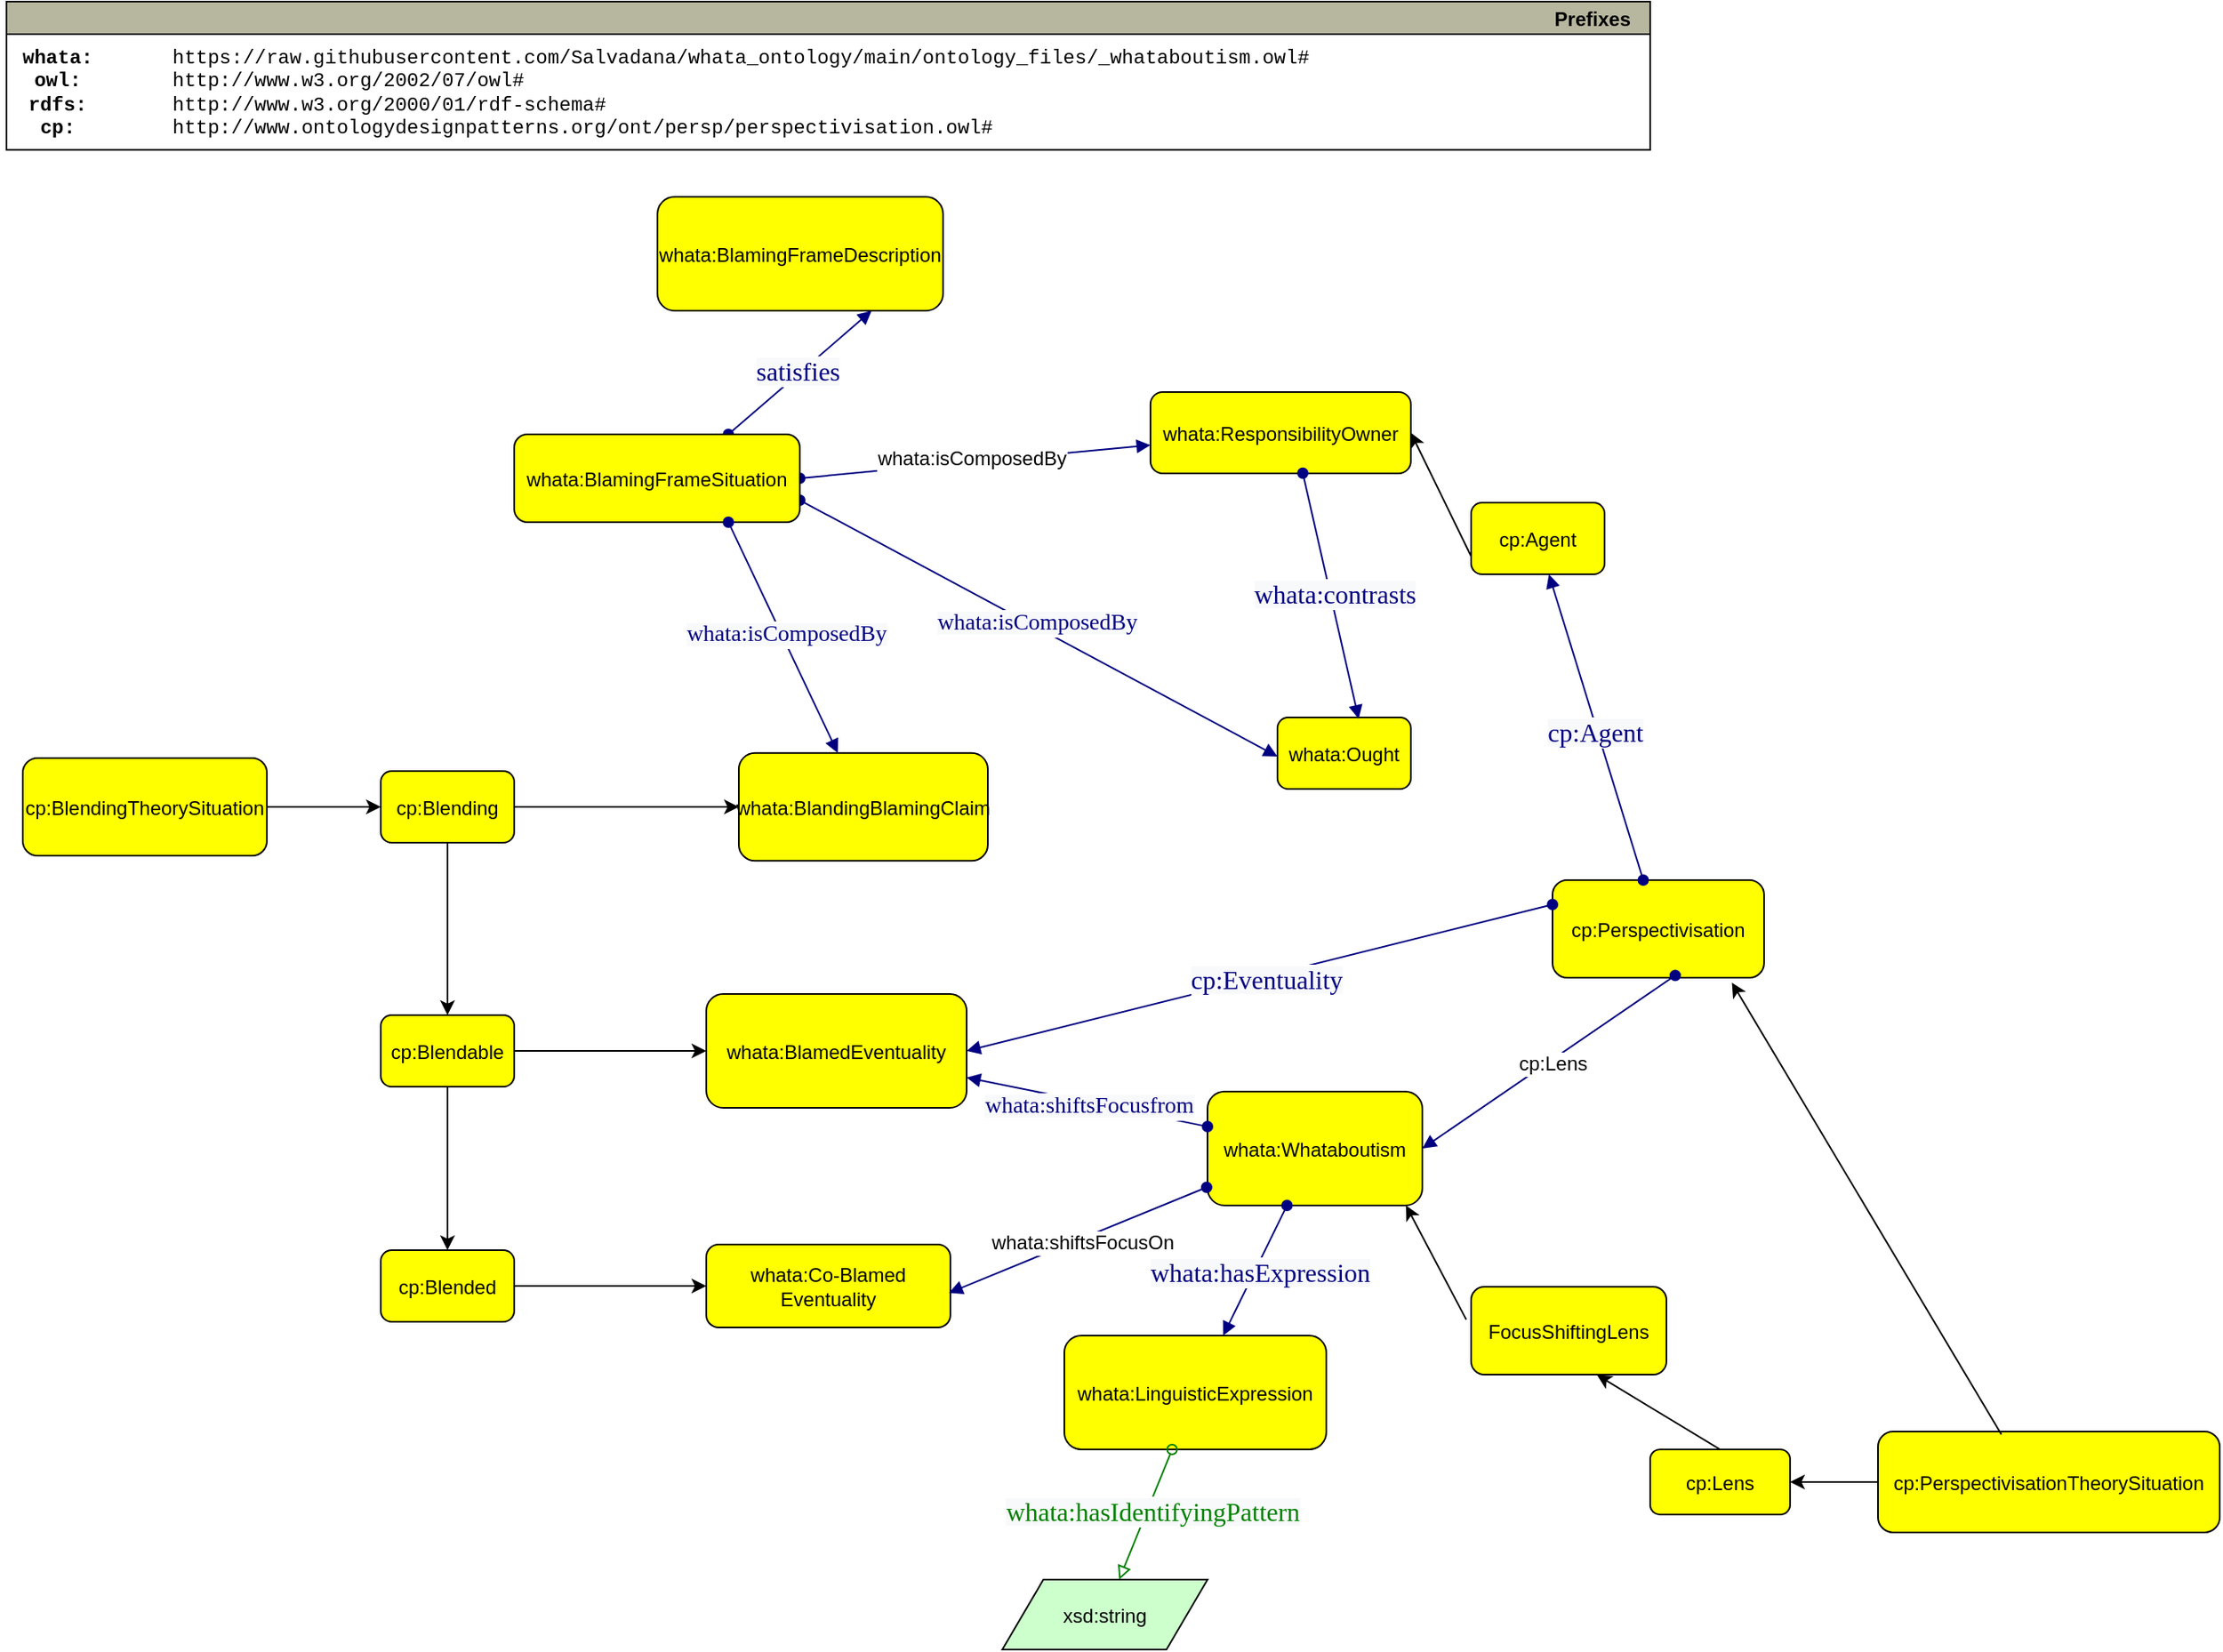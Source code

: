 <mxfile version="24.4.0" type="device">
  <diagram id="R2lEEEUBdFMjLlhIrx00" name="Page-1">
    <mxGraphModel dx="1954" dy="2282" grid="1" gridSize="10" guides="1" tooltips="1" connect="1" arrows="1" fold="1" page="1" pageScale="1" pageWidth="850" pageHeight="1100" math="0" shadow="0" extFonts="Permanent Marker^https://fonts.googleapis.com/css?family=Permanent+Marker">
      <root>
        <mxCell id="0" />
        <mxCell id="1" parent="0" />
        <mxCell id="LqP2NPi9a7aLQYuPG1_W-1" value="whata:BlandingBlamingClaim" style="graphMlID=n4;shape=rect;rounded=1;arcsize=30;fillColor=#ffff00;strokeColor=#000000;strokeWidth=1.0" parent="1" vertex="1">
          <mxGeometry x="340" y="91.88" width="153" height="66.25" as="geometry" />
        </mxCell>
        <mxCell id="LqP2NPi9a7aLQYuPG1_W-2" value="whata:BlamedEventuality" style="graphMlID=n4;shape=rect;rounded=1;arcsize=30;fillColor=#ffff00;strokeColor=#000000;strokeWidth=1.0" parent="1" vertex="1">
          <mxGeometry x="320" y="240" width="160" height="70" as="geometry" />
        </mxCell>
        <mxCell id="LqP2NPi9a7aLQYuPG1_W-4" value="whata:Co-Blamed Eventuality" style="whiteSpace=wrap;html=1;fillColor=#ffff00;strokeColor=#000000;rounded=1;strokeWidth=1;" parent="1" vertex="1">
          <mxGeometry x="320" y="394" width="150" height="51" as="geometry" />
        </mxCell>
        <mxCell id="LqP2NPi9a7aLQYuPG1_W-9" value="" style="edgeStyle=orthogonalEdgeStyle;rounded=0;orthogonalLoop=1;jettySize=auto;html=1;" parent="1" source="LqP2NPi9a7aLQYuPG1_W-6" target="LqP2NPi9a7aLQYuPG1_W-1" edge="1">
          <mxGeometry relative="1" as="geometry" />
        </mxCell>
        <mxCell id="LqP2NPi9a7aLQYuPG1_W-46" value="" style="edgeStyle=orthogonalEdgeStyle;rounded=0;orthogonalLoop=1;jettySize=auto;html=1;" parent="1" source="LqP2NPi9a7aLQYuPG1_W-6" target="LqP2NPi9a7aLQYuPG1_W-7" edge="1">
          <mxGeometry relative="1" as="geometry" />
        </mxCell>
        <mxCell id="LqP2NPi9a7aLQYuPG1_W-6" value="cp:Blending" style="graphMlID=n4;shape=rect;rounded=1;arcsize=30;fillColor=#ffff00;strokeColor=#000000;strokeWidth=1.0" parent="1" vertex="1">
          <mxGeometry x="120" y="103" width="81.968" height="44" as="geometry" />
        </mxCell>
        <mxCell id="LqP2NPi9a7aLQYuPG1_W-10" value="" style="edgeStyle=orthogonalEdgeStyle;rounded=0;orthogonalLoop=1;jettySize=auto;html=1;" parent="1" source="LqP2NPi9a7aLQYuPG1_W-7" target="LqP2NPi9a7aLQYuPG1_W-2" edge="1">
          <mxGeometry relative="1" as="geometry" />
        </mxCell>
        <mxCell id="LqP2NPi9a7aLQYuPG1_W-47" value="" style="edgeStyle=orthogonalEdgeStyle;rounded=0;orthogonalLoop=1;jettySize=auto;html=1;" parent="1" source="LqP2NPi9a7aLQYuPG1_W-7" target="LqP2NPi9a7aLQYuPG1_W-8" edge="1">
          <mxGeometry relative="1" as="geometry" />
        </mxCell>
        <mxCell id="LqP2NPi9a7aLQYuPG1_W-7" value="cp:Blendable" style="graphMlID=n4;shape=rect;rounded=1;arcsize=30;fillColor=#ffff00;strokeColor=#000000;strokeWidth=1.0" parent="1" vertex="1">
          <mxGeometry x="120" y="253" width="81.968" height="44" as="geometry" />
        </mxCell>
        <mxCell id="LqP2NPi9a7aLQYuPG1_W-11" value="" style="edgeStyle=orthogonalEdgeStyle;rounded=0;orthogonalLoop=1;jettySize=auto;html=1;" parent="1" source="LqP2NPi9a7aLQYuPG1_W-8" target="LqP2NPi9a7aLQYuPG1_W-4" edge="1">
          <mxGeometry relative="1" as="geometry" />
        </mxCell>
        <mxCell id="LqP2NPi9a7aLQYuPG1_W-8" value="cp:Blended" style="graphMlID=n4;shape=rect;rounded=1;arcsize=30;fillColor=#ffff00;strokeColor=#000000;strokeWidth=1.0" parent="1" vertex="1">
          <mxGeometry x="120" y="397.5" width="81.968" height="44" as="geometry" />
        </mxCell>
        <mxCell id="LqP2NPi9a7aLQYuPG1_W-12" value="" style="graphMlID=e0;rounded=0;endArrow=block;strokeColor=#000080;strokeWidth=1.0;startArrow=oval;startFill=1;endFill=1;exitX=1;exitY=0.5;exitDx=0;exitDy=0;" parent="1" source="netNDr4inBoCcSag8qre-5" target="LqP2NPi9a7aLQYuPG1_W-15" edge="1">
          <mxGeometry relative="1" as="geometry">
            <mxPoint x="370" y="20" as="sourcePoint" />
            <mxPoint x="591" y="60" as="targetPoint" />
          </mxGeometry>
        </mxCell>
        <mxCell id="LqP2NPi9a7aLQYuPG1_W-13" value="whata:isComposedBy" style="text;html=1;align=center;verticalAlign=middle;resizable=0;points=[];labelBackgroundColor=#ffffff;" parent="LqP2NPi9a7aLQYuPG1_W-12" vertex="1" connectable="0">
          <mxGeometry x="-0.017" y="2" relative="1" as="geometry">
            <mxPoint x="-1" as="offset" />
          </mxGeometry>
        </mxCell>
        <mxCell id="LqP2NPi9a7aLQYuPG1_W-15" value="whata:ResponsibilityOwner" style="graphMlID=n4;shape=rect;rounded=1;arcsize=30;fillColor=#ffff00;strokeColor=#000000;strokeWidth=1.0" parent="1" vertex="1">
          <mxGeometry x="592.95" y="-130" width="160" height="50" as="geometry" />
        </mxCell>
        <mxCell id="LqP2NPi9a7aLQYuPG1_W-18" value="whata:Ought" style="graphMlID=n4;shape=rect;rounded=1;arcsize=30;fillColor=#ffff00;strokeColor=#000000;strokeWidth=1.0" parent="1" vertex="1">
          <mxGeometry x="670.98" y="70" width="81.968" height="44" as="geometry" />
        </mxCell>
        <mxCell id="LqP2NPi9a7aLQYuPG1_W-19" value="" style="graphMlID=e0;rounded=0;endArrow=block;strokeColor=#000080;strokeWidth=1.0;startArrow=oval;startFill=1;endFill=1;exitX=1;exitY=0.75;exitDx=0;exitDy=0;entryX=0;entryY=0.545;entryDx=0;entryDy=0;entryPerimeter=0;" parent="1" source="netNDr4inBoCcSag8qre-5" target="LqP2NPi9a7aLQYuPG1_W-18" edge="1">
          <mxGeometry relative="1" as="geometry">
            <mxPoint x="490" y="100.082" as="sourcePoint" />
            <mxPoint x="641" y="100" as="targetPoint" />
          </mxGeometry>
        </mxCell>
        <mxCell id="LqP2NPi9a7aLQYuPG1_W-20" value="&lt;span style=&quot;color: rgb(0, 0, 128); font-family: dialog; background-color: rgb(248, 249, 250);&quot;&gt;&lt;font style=&quot;font-size: 14px;&quot;&gt;whata:isComposedBy&lt;/font&gt;&lt;/span&gt;" style="text;html=1;align=center;verticalAlign=middle;resizable=0;points=[];labelBackgroundColor=#ffffff;" parent="LqP2NPi9a7aLQYuPG1_W-19" vertex="1" connectable="0">
          <mxGeometry x="-0.017" y="2" relative="1" as="geometry">
            <mxPoint as="offset" />
          </mxGeometry>
        </mxCell>
        <mxCell id="LqP2NPi9a7aLQYuPG1_W-21" value="" style="graphMlID=e0;rounded=0;endArrow=block;strokeColor=#000080;strokeWidth=1.0;startArrow=oval;startFill=1;endFill=1;exitX=0.585;exitY=0.997;exitDx=0;exitDy=0;exitPerimeter=0;entryX=0.609;entryY=0.021;entryDx=0;entryDy=0;entryPerimeter=0;" parent="1" source="LqP2NPi9a7aLQYuPG1_W-15" target="LqP2NPi9a7aLQYuPG1_W-18" edge="1">
          <mxGeometry relative="1" as="geometry">
            <mxPoint x="590" y="90.082" as="sourcePoint" />
            <mxPoint x="741" y="90" as="targetPoint" />
          </mxGeometry>
        </mxCell>
        <mxCell id="LqP2NPi9a7aLQYuPG1_W-22" value="&lt;span style=&quot;color: rgb(0 , 0 , 128) ; font-family: &amp;quot;dialog&amp;quot; ; font-size: 16px ; background-color: rgb(248 , 249 , 250)&quot;&gt;whata:contrasts&lt;/span&gt;" style="text;html=1;align=center;verticalAlign=middle;resizable=0;points=[];labelBackgroundColor=#ffffff;" parent="LqP2NPi9a7aLQYuPG1_W-21" vertex="1" connectable="0">
          <mxGeometry x="-0.017" y="2" relative="1" as="geometry">
            <mxPoint as="offset" />
          </mxGeometry>
        </mxCell>
        <mxCell id="LqP2NPi9a7aLQYuPG1_W-23" value="whata:Whataboutism" style="graphMlID=n4;shape=rect;rounded=1;arcsize=30;fillColor=#ffff00;strokeColor=#000000;strokeWidth=1.0" parent="1" vertex="1">
          <mxGeometry x="628" y="300" width="132" height="70" as="geometry" />
        </mxCell>
        <mxCell id="LqP2NPi9a7aLQYuPG1_W-26" value="" style="graphMlID=e0;rounded=0;endArrow=block;strokeColor=#000080;strokeWidth=1.0;startArrow=oval;startFill=1;endFill=1" parent="1" source="LqP2NPi9a7aLQYuPG1_W-23" target="LqP2NPi9a7aLQYuPG1_W-2" edge="1">
          <mxGeometry relative="1" as="geometry">
            <mxPoint x="440" y="320.082" as="sourcePoint" />
            <mxPoint x="591" y="320" as="targetPoint" />
          </mxGeometry>
        </mxCell>
        <mxCell id="LqP2NPi9a7aLQYuPG1_W-27" value="&lt;span style=&quot;color: rgb(0, 0, 128); font-family: dialog; background-color: rgb(248, 249, 250);&quot;&gt;&lt;font style=&quot;font-size: 14px;&quot;&gt;whata:shiftsFocusfrom&lt;/font&gt;&lt;/span&gt;" style="text;html=1;align=center;verticalAlign=middle;resizable=0;points=[];labelBackgroundColor=#ffffff;" parent="LqP2NPi9a7aLQYuPG1_W-26" vertex="1" connectable="0">
          <mxGeometry x="-0.017" y="2" relative="1" as="geometry">
            <mxPoint as="offset" />
          </mxGeometry>
        </mxCell>
        <mxCell id="LqP2NPi9a7aLQYuPG1_W-28" value="" style="graphMlID=e0;rounded=0;endArrow=block;strokeColor=#000080;strokeWidth=1.0;startArrow=oval;startFill=1;endFill=1;entryX=0.994;entryY=0.583;entryDx=0;entryDy=0;entryPerimeter=0;exitX=-0.004;exitY=0.841;exitDx=0;exitDy=0;exitPerimeter=0;" parent="1" source="LqP2NPi9a7aLQYuPG1_W-23" target="LqP2NPi9a7aLQYuPG1_W-4" edge="1">
          <mxGeometry relative="1" as="geometry">
            <mxPoint x="630" y="380" as="sourcePoint" />
            <mxPoint x="641" y="320" as="targetPoint" />
          </mxGeometry>
        </mxCell>
        <mxCell id="LqP2NPi9a7aLQYuPG1_W-29" value="whata:shiftsFocusOn" style="text;html=1;align=center;verticalAlign=middle;resizable=0;points=[];labelBackgroundColor=#ffffff;" parent="LqP2NPi9a7aLQYuPG1_W-28" vertex="1" connectable="0">
          <mxGeometry x="-0.017" y="2" relative="1" as="geometry">
            <mxPoint as="offset" />
          </mxGeometry>
        </mxCell>
        <mxCell id="LqP2NPi9a7aLQYuPG1_W-30" value="cp:Lens" style="graphMlID=n4;shape=rect;rounded=1;arcsize=30;fillColor=#ffff00;strokeColor=#000000;strokeWidth=1.0" parent="1" vertex="1">
          <mxGeometry x="900" y="520" width="85.99" height="40" as="geometry" />
        </mxCell>
        <mxCell id="LqP2NPi9a7aLQYuPG1_W-33" value="whata:BlamingFrameDescription" style="graphMlID=n4;shape=rect;rounded=1;arcsize=30;fillColor=#ffff00;strokeColor=#000000;strokeWidth=1.0" parent="1" vertex="1">
          <mxGeometry x="290" y="-250" width="175.5" height="70" as="geometry" />
        </mxCell>
        <mxCell id="LqP2NPi9a7aLQYuPG1_W-36" value="" style="graphMlID=e0;rounded=0;endArrow=block;strokeColor=#000080;strokeWidth=1.0;startArrow=oval;startFill=1;endFill=1;entryX=0.75;entryY=1;entryDx=0;entryDy=0;exitX=0.75;exitY=0;exitDx=0;exitDy=0;" parent="1" source="netNDr4inBoCcSag8qre-5" target="LqP2NPi9a7aLQYuPG1_W-33" edge="1">
          <mxGeometry relative="1" as="geometry">
            <mxPoint x="340" y="-10" as="sourcePoint" />
            <mxPoint x="331.75" as="targetPoint" />
          </mxGeometry>
        </mxCell>
        <mxCell id="LqP2NPi9a7aLQYuPG1_W-37" value="&lt;span style=&quot;color: rgb(0 , 0 , 128) ; font-family: &amp;quot;dialog&amp;quot; ; font-size: 16px ; background-color: rgb(248 , 249 , 250)&quot;&gt;satisfies&lt;/span&gt;" style="text;html=1;align=center;verticalAlign=middle;resizable=0;points=[];labelBackgroundColor=#ffffff;" parent="LqP2NPi9a7aLQYuPG1_W-36" vertex="1" connectable="0">
          <mxGeometry x="-0.017" y="2" relative="1" as="geometry">
            <mxPoint as="offset" />
          </mxGeometry>
        </mxCell>
        <mxCell id="LqP2NPi9a7aLQYuPG1_W-38" value="cp:Perspectivisation" style="graphMlID=n4;shape=rect;rounded=1;arcsize=30;fillColor=#ffff00;strokeColor=#000000;strokeWidth=1.0" parent="1" vertex="1">
          <mxGeometry x="840" y="170" width="130" height="60" as="geometry" />
        </mxCell>
        <mxCell id="LqP2NPi9a7aLQYuPG1_W-40" value="" style="graphMlID=e0;rounded=0;endArrow=block;strokeColor=#000080;strokeWidth=1.0;startArrow=oval;startFill=1;endFill=1;entryX=1;entryY=0.5;entryDx=0;entryDy=0;exitX=0;exitY=0.25;exitDx=0;exitDy=0;" parent="1" source="LqP2NPi9a7aLQYuPG1_W-38" target="LqP2NPi9a7aLQYuPG1_W-2" edge="1">
          <mxGeometry relative="1" as="geometry">
            <mxPoint x="580" y="210" as="sourcePoint" />
            <mxPoint x="640" y="264" as="targetPoint" />
          </mxGeometry>
        </mxCell>
        <mxCell id="LqP2NPi9a7aLQYuPG1_W-41" value="&lt;span style=&quot;color: rgb(0 , 0 , 128) ; font-family: &amp;quot;dialog&amp;quot; ; font-size: 16px ; background-color: rgb(248 , 249 , 250)&quot;&gt;cp:Eventuality&lt;/span&gt;" style="text;html=1;align=center;verticalAlign=middle;resizable=0;points=[];labelBackgroundColor=#ffffff;" parent="LqP2NPi9a7aLQYuPG1_W-40" vertex="1" connectable="0">
          <mxGeometry x="-0.017" y="2" relative="1" as="geometry">
            <mxPoint as="offset" />
          </mxGeometry>
        </mxCell>
        <mxCell id="LqP2NPi9a7aLQYuPG1_W-42" value="" style="graphMlID=e0;rounded=0;endArrow=block;strokeColor=#000080;strokeWidth=1.0;startArrow=oval;startFill=1;endFill=1;exitX=0.58;exitY=0.977;exitDx=0;exitDy=0;exitPerimeter=0;entryX=1;entryY=0.5;entryDx=0;entryDy=0;" parent="1" source="LqP2NPi9a7aLQYuPG1_W-38" target="LqP2NPi9a7aLQYuPG1_W-23" edge="1">
          <mxGeometry relative="1" as="geometry">
            <mxPoint x="850" y="250" as="sourcePoint" />
            <mxPoint x="981" y="340" as="targetPoint" />
          </mxGeometry>
        </mxCell>
        <mxCell id="LqP2NPi9a7aLQYuPG1_W-43" value="cp:Lens" style="text;html=1;align=center;verticalAlign=middle;resizable=0;points=[];labelBackgroundColor=#ffffff;" parent="LqP2NPi9a7aLQYuPG1_W-42" vertex="1" connectable="0">
          <mxGeometry x="-0.017" y="2" relative="1" as="geometry">
            <mxPoint as="offset" />
          </mxGeometry>
        </mxCell>
        <mxCell id="LqP2NPi9a7aLQYuPG1_W-45" value="" style="edgeStyle=orthogonalEdgeStyle;rounded=0;orthogonalLoop=1;jettySize=auto;html=1;" parent="1" source="LqP2NPi9a7aLQYuPG1_W-44" target="LqP2NPi9a7aLQYuPG1_W-6" edge="1">
          <mxGeometry relative="1" as="geometry" />
        </mxCell>
        <mxCell id="LqP2NPi9a7aLQYuPG1_W-44" value="cp:BlendingTheorySituation" style="graphMlID=n4;shape=rect;rounded=1;arcsize=30;fillColor=#ffff00;strokeColor=#000000;strokeWidth=1.0" parent="1" vertex="1">
          <mxGeometry x="-100" y="95" width="150" height="60" as="geometry" />
        </mxCell>
        <mxCell id="LqP2NPi9a7aLQYuPG1_W-50" value="" style="edgeStyle=orthogonalEdgeStyle;rounded=0;orthogonalLoop=1;jettySize=auto;html=1;" parent="1" source="LqP2NPi9a7aLQYuPG1_W-48" target="LqP2NPi9a7aLQYuPG1_W-30" edge="1">
          <mxGeometry relative="1" as="geometry" />
        </mxCell>
        <mxCell id="LqP2NPi9a7aLQYuPG1_W-48" value="cp:PerspectivisationTheorySituation" style="graphMlID=n4;shape=rect;rounded=1;arcsize=30;fillColor=#ffff00;strokeColor=#000000;strokeWidth=1.0" parent="1" vertex="1">
          <mxGeometry x="1040" y="509" width="210" height="62" as="geometry" />
        </mxCell>
        <mxCell id="LqP2NPi9a7aLQYuPG1_W-51" value="" style="endArrow=classic;html=1;rounded=0;exitX=0.361;exitY=0.028;exitDx=0;exitDy=0;exitPerimeter=0;entryX=0.848;entryY=1.051;entryDx=0;entryDy=0;entryPerimeter=0;" parent="1" source="LqP2NPi9a7aLQYuPG1_W-48" target="LqP2NPi9a7aLQYuPG1_W-38" edge="1">
          <mxGeometry width="50" height="50" relative="1" as="geometry">
            <mxPoint x="820" y="390" as="sourcePoint" />
            <mxPoint x="870" y="340" as="targetPoint" />
          </mxGeometry>
        </mxCell>
        <mxCell id="LqP2NPi9a7aLQYuPG1_W-52" value="Prefixes" style="graphMlID=n0;shape=swimlane;startSize=20;fillColor=#b7b69e;strokeColor=#000000;strokeWidth=1.0;align=right;spacingRight=10;fontStyle=1" parent="1" vertex="1">
          <mxGeometry x="-110" y="-370" width="1010" height="91.1" as="geometry" />
        </mxCell>
        <mxCell id="LqP2NPi9a7aLQYuPG1_W-53" value="&lt;b&gt;whata:&lt;br&gt;owl:&lt;br&gt;rdfs:&lt;/b&gt;&lt;div&gt;&lt;b&gt;cp:&lt;/b&gt;&lt;/div&gt;" style="text;html=1;align=center;verticalAlign=middle;resizable=0;points=[];autosize=1;fontFamily=Courier New;" parent="LqP2NPi9a7aLQYuPG1_W-52" vertex="1">
          <mxGeometry x="-3.584" y="21.1" width="70" height="70" as="geometry" />
        </mxCell>
        <mxCell id="LqP2NPi9a7aLQYuPG1_W-54" value="https://raw.githubusercontent.com/Salvadana/whata_ontology/main/ontology_files/_whataboutism.owl#&lt;br&gt;http://www.w3.org/2002/07/owl#&lt;br&gt;http://www.w3.org/2000/01/rdf-schema#&lt;div&gt;http://www.ontologydesignpatterns.org/ont/persp/perspectivisation.owl#&lt;br&gt;&lt;/div&gt;" style="text;html=1;align=left;verticalAlign=middle;resizable=0;points=[];autosize=1;fontFamily=Courier New;" parent="LqP2NPi9a7aLQYuPG1_W-52" vertex="1">
          <mxGeometry x="99.996" y="21.1" width="720" height="70" as="geometry" />
        </mxCell>
        <mxCell id="LqP2NPi9a7aLQYuPG1_W-58" value="whata:LinguisticExpression" style="graphMlID=n4;shape=rect;rounded=1;arcsize=30;fillColor=#ffff00;strokeColor=#000000;strokeWidth=1.0" parent="1" vertex="1">
          <mxGeometry x="540" y="450" width="160.98" height="70" as="geometry" />
        </mxCell>
        <mxCell id="LqP2NPi9a7aLQYuPG1_W-59" value="xsd:string" style="graphMlID=n6;shape=parallelogram;fillColor=#ccffcc;strokeColor=#000000;strokeWidth=1.0" parent="1" vertex="1">
          <mxGeometry x="501.91" y="600" width="126.095" height="43" as="geometry" />
        </mxCell>
        <mxCell id="LqP2NPi9a7aLQYuPG1_W-60" value="" style="graphMlID=e0;rounded=0;endArrow=block;strokeColor=#000080;strokeWidth=1.0;startArrow=oval;startFill=1;endFill=1" parent="1" source="LqP2NPi9a7aLQYuPG1_W-23" target="LqP2NPi9a7aLQYuPG1_W-58" edge="1">
          <mxGeometry relative="1" as="geometry">
            <mxPoint x="470" y="390.082" as="sourcePoint" />
            <mxPoint x="621" y="390" as="targetPoint" />
          </mxGeometry>
        </mxCell>
        <mxCell id="LqP2NPi9a7aLQYuPG1_W-61" value="&lt;span style=&quot;color: rgb(0 , 0 , 128) ; font-family: &amp;quot;dialog&amp;quot; ; font-size: 16px ; background-color: rgb(248 , 249 , 250)&quot;&gt;whata:hasExpression&lt;/span&gt;" style="text;html=1;align=center;verticalAlign=middle;resizable=0;points=[];labelBackgroundColor=#ffffff;" parent="LqP2NPi9a7aLQYuPG1_W-60" vertex="1" connectable="0">
          <mxGeometry x="-0.017" y="2" relative="1" as="geometry">
            <mxPoint as="offset" />
          </mxGeometry>
        </mxCell>
        <mxCell id="LqP2NPi9a7aLQYuPG1_W-62" value="" style="graphMlID=e2;rounded=0;endArrow=block;strokeColor=#008000;strokeWidth=1.0;startArrow=oval;startFill=0;endFill=0" parent="1" source="LqP2NPi9a7aLQYuPG1_W-58" target="LqP2NPi9a7aLQYuPG1_W-59" edge="1">
          <mxGeometry relative="1" as="geometry">
            <mxPoint x="410" y="390" as="sourcePoint" />
            <mxPoint x="686.811" y="390.18" as="targetPoint" />
          </mxGeometry>
        </mxCell>
        <mxCell id="LqP2NPi9a7aLQYuPG1_W-63" value="&lt;span style=&quot;color: rgb(0 , 128 , 0) ; font-family: &amp;quot;dialog&amp;quot; ; font-size: 16px ; background-color: rgb(248 , 249 , 250)&quot;&gt;whata:hasIdentifyingPattern&lt;/span&gt;" style="text;html=1;align=center;verticalAlign=middle;resizable=0;points=[];labelBackgroundColor=#ffffff;" parent="LqP2NPi9a7aLQYuPG1_W-62" vertex="1" connectable="0">
          <mxGeometry x="-0.09" y="3" relative="1" as="geometry">
            <mxPoint as="offset" />
          </mxGeometry>
        </mxCell>
        <mxCell id="LqP2NPi9a7aLQYuPG1_W-64" value="" style="endArrow=classic;html=1;rounded=0;exitX=0.5;exitY=0;exitDx=0;exitDy=0;entryX=0.644;entryY=1.003;entryDx=0;entryDy=0;entryPerimeter=0;" parent="1" source="LqP2NPi9a7aLQYuPG1_W-30" target="netNDr4inBoCcSag8qre-9" edge="1">
          <mxGeometry width="50" height="50" relative="1" as="geometry">
            <mxPoint x="530" y="380" as="sourcePoint" />
            <mxPoint x="850" y="470" as="targetPoint" />
          </mxGeometry>
        </mxCell>
        <mxCell id="netNDr4inBoCcSag8qre-1" value="cp:Agent" style="graphMlID=n4;shape=rect;rounded=1;arcsize=30;fillColor=#ffff00;strokeColor=#000000;strokeWidth=1.0" vertex="1" parent="1">
          <mxGeometry x="790" y="-62" width="81.968" height="44" as="geometry" />
        </mxCell>
        <mxCell id="netNDr4inBoCcSag8qre-2" value="" style="graphMlID=e0;rounded=0;endArrow=block;strokeColor=#000080;strokeWidth=1.0;startArrow=oval;startFill=1;endFill=1" edge="1" parent="1" source="LqP2NPi9a7aLQYuPG1_W-38" target="netNDr4inBoCcSag8qre-1">
          <mxGeometry relative="1" as="geometry">
            <mxPoint x="829.5" y="114.082" as="sourcePoint" />
            <mxPoint x="980.5" y="114" as="targetPoint" />
          </mxGeometry>
        </mxCell>
        <mxCell id="netNDr4inBoCcSag8qre-3" value="&lt;span style=&quot;color: rgb(0 , 0 , 128) ; font-family: &amp;quot;dialog&amp;quot; ; font-size: 16px ; background-color: rgb(248 , 249 , 250)&quot;&gt;cp:Agent&lt;/span&gt;" style="text;html=1;align=center;verticalAlign=middle;resizable=0;points=[];labelBackgroundColor=#ffffff;" vertex="1" connectable="0" parent="netNDr4inBoCcSag8qre-2">
          <mxGeometry x="-0.017" y="2" relative="1" as="geometry">
            <mxPoint as="offset" />
          </mxGeometry>
        </mxCell>
        <mxCell id="netNDr4inBoCcSag8qre-4" value="" style="endArrow=classic;html=1;rounded=0;exitX=0;exitY=0.75;exitDx=0;exitDy=0;entryX=1;entryY=0.5;entryDx=0;entryDy=0;" edge="1" parent="1" source="netNDr4inBoCcSag8qre-1" target="LqP2NPi9a7aLQYuPG1_W-15">
          <mxGeometry width="50" height="50" relative="1" as="geometry">
            <mxPoint x="740" as="sourcePoint" />
            <mxPoint x="740" y="-160" as="targetPoint" />
          </mxGeometry>
        </mxCell>
        <mxCell id="netNDr4inBoCcSag8qre-5" value="whata:BlamingFrameSituation" style="graphMlID=n4;shape=rect;rounded=1;arcsize=30;fillColor=#ffff00;strokeColor=#000000;strokeWidth=1.0" vertex="1" parent="1">
          <mxGeometry x="201.97" y="-104" width="175.5" height="54" as="geometry" />
        </mxCell>
        <mxCell id="netNDr4inBoCcSag8qre-7" value="" style="graphMlID=e0;rounded=0;endArrow=block;strokeColor=#000080;strokeWidth=1.0;startArrow=oval;startFill=1;endFill=1;exitX=0.75;exitY=1;exitDx=0;exitDy=0;" edge="1" parent="1" source="netNDr4inBoCcSag8qre-5" target="LqP2NPi9a7aLQYuPG1_W-1">
          <mxGeometry relative="1" as="geometry">
            <mxPoint x="330" as="sourcePoint" />
            <mxPoint x="624" y="157" as="targetPoint" />
          </mxGeometry>
        </mxCell>
        <mxCell id="netNDr4inBoCcSag8qre-8" value="&lt;span style=&quot;color: rgb(0, 0, 128); font-family: dialog; background-color: rgb(248, 249, 250);&quot;&gt;&lt;font style=&quot;font-size: 14px;&quot;&gt;whata:isComposedBy&lt;/font&gt;&lt;/span&gt;" style="text;html=1;align=center;verticalAlign=middle;resizable=0;points=[];labelBackgroundColor=#ffffff;" vertex="1" connectable="0" parent="netNDr4inBoCcSag8qre-7">
          <mxGeometry x="-0.017" y="2" relative="1" as="geometry">
            <mxPoint as="offset" />
          </mxGeometry>
        </mxCell>
        <mxCell id="netNDr4inBoCcSag8qre-9" value="FocusShiftingLens" style="graphMlID=n4;shape=rect;rounded=1;arcsize=30;fillColor=#ffff00;strokeColor=#000000;strokeWidth=1.0" vertex="1" parent="1">
          <mxGeometry x="790" y="420" width="120" height="54" as="geometry" />
        </mxCell>
        <mxCell id="netNDr4inBoCcSag8qre-10" value="" style="endArrow=classic;html=1;rounded=0;entryX=0.924;entryY=1;entryDx=0;entryDy=0;exitX=-0.025;exitY=0.374;exitDx=0;exitDy=0;entryPerimeter=0;exitPerimeter=0;" edge="1" parent="1" source="netNDr4inBoCcSag8qre-9" target="LqP2NPi9a7aLQYuPG1_W-23">
          <mxGeometry width="50" height="50" relative="1" as="geometry">
            <mxPoint x="780" y="420" as="sourcePoint" />
            <mxPoint x="830" y="370" as="targetPoint" />
          </mxGeometry>
        </mxCell>
      </root>
    </mxGraphModel>
  </diagram>
</mxfile>
